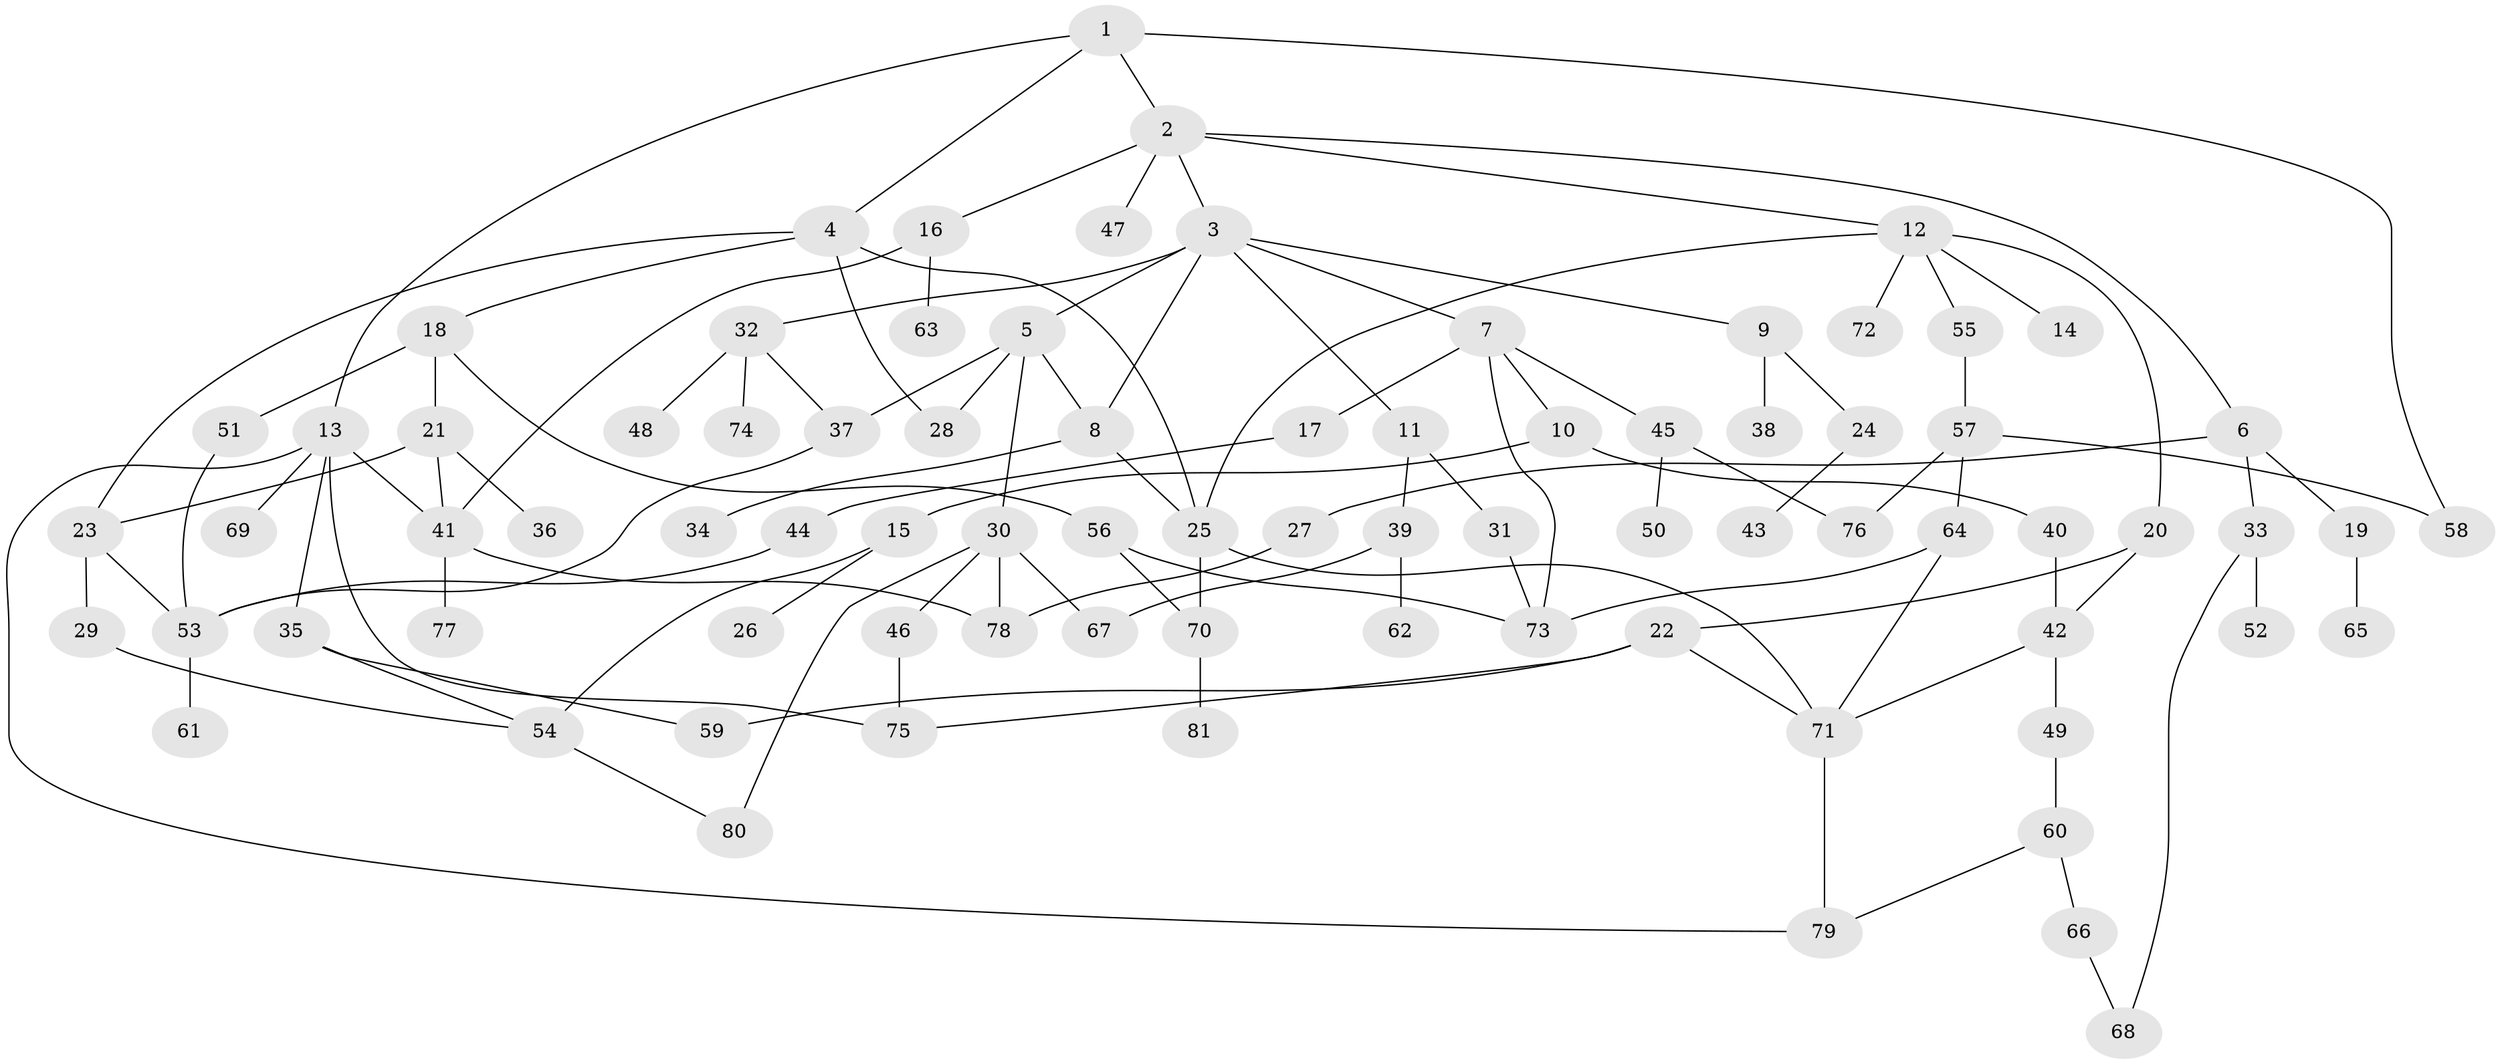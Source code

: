 // coarse degree distribution, {11: 0.04, 5: 0.08, 9: 0.04, 6: 0.08, 4: 0.2, 7: 0.08, 3: 0.12, 1: 0.12, 2: 0.24}
// Generated by graph-tools (version 1.1) at 2025/48/03/04/25 22:48:48]
// undirected, 81 vertices, 113 edges
graph export_dot {
  node [color=gray90,style=filled];
  1;
  2;
  3;
  4;
  5;
  6;
  7;
  8;
  9;
  10;
  11;
  12;
  13;
  14;
  15;
  16;
  17;
  18;
  19;
  20;
  21;
  22;
  23;
  24;
  25;
  26;
  27;
  28;
  29;
  30;
  31;
  32;
  33;
  34;
  35;
  36;
  37;
  38;
  39;
  40;
  41;
  42;
  43;
  44;
  45;
  46;
  47;
  48;
  49;
  50;
  51;
  52;
  53;
  54;
  55;
  56;
  57;
  58;
  59;
  60;
  61;
  62;
  63;
  64;
  65;
  66;
  67;
  68;
  69;
  70;
  71;
  72;
  73;
  74;
  75;
  76;
  77;
  78;
  79;
  80;
  81;
  1 -- 2;
  1 -- 4;
  1 -- 13;
  1 -- 58;
  2 -- 3;
  2 -- 6;
  2 -- 12;
  2 -- 16;
  2 -- 47;
  3 -- 5;
  3 -- 7;
  3 -- 8;
  3 -- 9;
  3 -- 11;
  3 -- 32;
  4 -- 18;
  4 -- 28;
  4 -- 25;
  4 -- 23;
  5 -- 28;
  5 -- 30;
  5 -- 37;
  5 -- 8;
  6 -- 19;
  6 -- 27;
  6 -- 33;
  7 -- 10;
  7 -- 17;
  7 -- 45;
  7 -- 73;
  8 -- 34;
  8 -- 25;
  9 -- 24;
  9 -- 38;
  10 -- 15;
  10 -- 40;
  11 -- 31;
  11 -- 39;
  12 -- 14;
  12 -- 20;
  12 -- 25;
  12 -- 55;
  12 -- 72;
  13 -- 35;
  13 -- 69;
  13 -- 41;
  13 -- 75;
  13 -- 79;
  15 -- 26;
  15 -- 54;
  16 -- 41;
  16 -- 63;
  17 -- 44;
  18 -- 21;
  18 -- 51;
  18 -- 56;
  19 -- 65;
  20 -- 22;
  20 -- 42;
  21 -- 23;
  21 -- 36;
  21 -- 41;
  22 -- 59;
  22 -- 71;
  22 -- 75;
  23 -- 29;
  23 -- 53;
  24 -- 43;
  25 -- 70;
  25 -- 71;
  27 -- 78;
  29 -- 54;
  30 -- 46;
  30 -- 67;
  30 -- 80;
  30 -- 78;
  31 -- 73;
  32 -- 48;
  32 -- 74;
  32 -- 37;
  33 -- 52;
  33 -- 68;
  35 -- 59;
  35 -- 54;
  37 -- 53;
  39 -- 62;
  39 -- 67;
  40 -- 42;
  41 -- 77;
  41 -- 78;
  42 -- 49;
  42 -- 71;
  44 -- 53;
  45 -- 50;
  45 -- 76;
  46 -- 75;
  49 -- 60;
  51 -- 53;
  53 -- 61;
  54 -- 80;
  55 -- 57;
  56 -- 73;
  56 -- 70;
  57 -- 64;
  57 -- 76;
  57 -- 58;
  60 -- 66;
  60 -- 79;
  64 -- 73;
  64 -- 71;
  66 -- 68;
  70 -- 81;
  71 -- 79;
}
